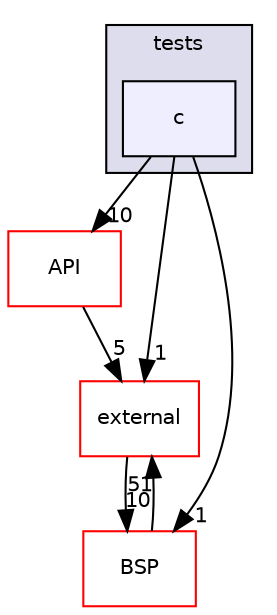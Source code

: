 digraph "/home/developer/mtrain-firmware/tests/c" {
  compound=true
  node [ fontsize="10", fontname="Helvetica"];
  edge [ labelfontsize="10", labelfontname="Helvetica"];
  subgraph clusterdir_59425e443f801f1f2fd8bbe4959a3ccf {
    graph [ bgcolor="#ddddee", pencolor="black", label="tests" fontname="Helvetica", fontsize="10", URL="dir_59425e443f801f1f2fd8bbe4959a3ccf.html"]
  dir_8fb851d3b3b559f734b4acd0650bb509 [shape=box, label="c", style="filled", fillcolor="#eeeeff", pencolor="black", URL="dir_8fb851d3b3b559f734b4acd0650bb509.html"];
  }
  dir_19ea4dbfe8f0e4681f60b9b97f7b5d11 [shape=box label="API" fillcolor="white" style="filled" color="red" URL="dir_19ea4dbfe8f0e4681f60b9b97f7b5d11.html"];
  dir_397d9aeee4af8edecac90968d93b57df [shape=box label="external" fillcolor="white" style="filled" color="red" URL="dir_397d9aeee4af8edecac90968d93b57df.html"];
  dir_350c8a3315b9de76597c9530ef31a96a [shape=box label="BSP" fillcolor="white" style="filled" color="red" URL="dir_350c8a3315b9de76597c9530ef31a96a.html"];
  dir_19ea4dbfe8f0e4681f60b9b97f7b5d11->dir_397d9aeee4af8edecac90968d93b57df [headlabel="5", labeldistance=1.5 headhref="dir_000000_000015.html"];
  dir_397d9aeee4af8edecac90968d93b57df->dir_350c8a3315b9de76597c9530ef31a96a [headlabel="10", labeldistance=1.5 headhref="dir_000015_000009.html"];
  dir_350c8a3315b9de76597c9530ef31a96a->dir_397d9aeee4af8edecac90968d93b57df [headlabel="51", labeldistance=1.5 headhref="dir_000009_000015.html"];
  dir_8fb851d3b3b559f734b4acd0650bb509->dir_19ea4dbfe8f0e4681f60b9b97f7b5d11 [headlabel="10", labeldistance=1.5 headhref="dir_000083_000000.html"];
  dir_8fb851d3b3b559f734b4acd0650bb509->dir_397d9aeee4af8edecac90968d93b57df [headlabel="1", labeldistance=1.5 headhref="dir_000083_000015.html"];
  dir_8fb851d3b3b559f734b4acd0650bb509->dir_350c8a3315b9de76597c9530ef31a96a [headlabel="1", labeldistance=1.5 headhref="dir_000083_000009.html"];
}
